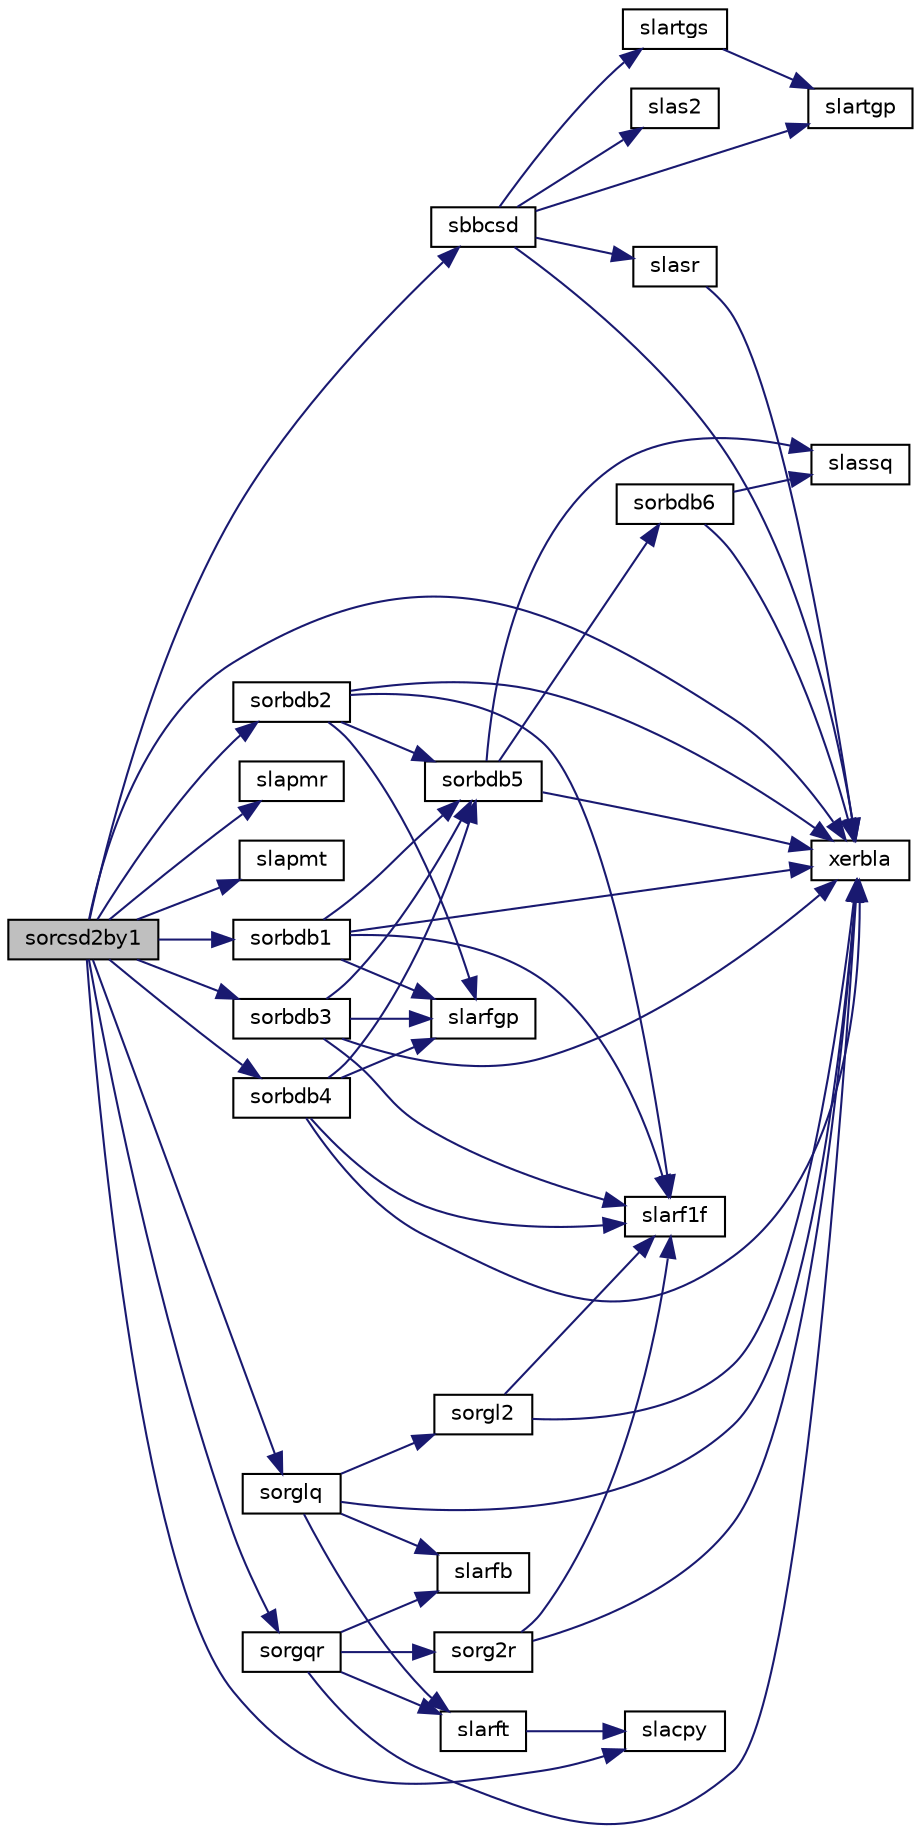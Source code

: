 digraph "sorcsd2by1"
{
 // LATEX_PDF_SIZE
  edge [fontname="Helvetica",fontsize="10",labelfontname="Helvetica",labelfontsize="10"];
  node [fontname="Helvetica",fontsize="10",shape=record];
  rankdir="LR";
  Node1 [label="sorcsd2by1",height=0.2,width=0.4,color="black", fillcolor="grey75", style="filled", fontcolor="black",tooltip="SORCSD2BY1"];
  Node1 -> Node2 [color="midnightblue",fontsize="10",style="solid",fontname="Helvetica"];
  Node2 [label="sbbcsd",height=0.2,width=0.4,color="black", fillcolor="white", style="filled",URL="$sbbcsd_8f.html#a95bdd6e44aed23173e9a0c93c32dad78",tooltip="SBBCSD"];
  Node2 -> Node3 [color="midnightblue",fontsize="10",style="solid",fontname="Helvetica"];
  Node3 [label="slartgp",height=0.2,width=0.4,color="black", fillcolor="white", style="filled",URL="$slartgp_8f.html#af196d96b7826d09326521d4a30b4bca4",tooltip="SLARTGP generates a plane rotation so that the diagonal is nonnegative."];
  Node2 -> Node4 [color="midnightblue",fontsize="10",style="solid",fontname="Helvetica"];
  Node4 [label="slartgs",height=0.2,width=0.4,color="black", fillcolor="white", style="filled",URL="$slartgs_8f.html#a5552a576646eb8832059779329850eee",tooltip="SLARTGS generates a plane rotation designed to introduce a bulge in implicit QR iteration for the bid..."];
  Node4 -> Node3 [color="midnightblue",fontsize="10",style="solid",fontname="Helvetica"];
  Node2 -> Node5 [color="midnightblue",fontsize="10",style="solid",fontname="Helvetica"];
  Node5 [label="slas2",height=0.2,width=0.4,color="black", fillcolor="white", style="filled",URL="$slas2_8f.html#a7047efd8096db5f0724f79cad80e4127",tooltip="SLAS2 computes singular values of a 2-by-2 triangular matrix."];
  Node2 -> Node6 [color="midnightblue",fontsize="10",style="solid",fontname="Helvetica"];
  Node6 [label="slasr",height=0.2,width=0.4,color="black", fillcolor="white", style="filled",URL="$slasr_8f.html#a60f6d566e3a36c43835b0ff3055879dc",tooltip="SLASR applies a sequence of plane rotations to a general rectangular matrix."];
  Node6 -> Node7 [color="midnightblue",fontsize="10",style="solid",fontname="Helvetica"];
  Node7 [label="xerbla",height=0.2,width=0.4,color="black", fillcolor="white", style="filled",URL="$xerbla_8f.html#a377ee61015baf8dea7770b3a404b1c07",tooltip="XERBLA"];
  Node2 -> Node7 [color="midnightblue",fontsize="10",style="solid",fontname="Helvetica"];
  Node1 -> Node8 [color="midnightblue",fontsize="10",style="solid",fontname="Helvetica"];
  Node8 [label="slacpy",height=0.2,width=0.4,color="black", fillcolor="white", style="filled",URL="$slacpy_8f.html#a7780c991533ce8dd1f2c22ae2d563f08",tooltip="SLACPY copies all or part of one two-dimensional array to another."];
  Node1 -> Node9 [color="midnightblue",fontsize="10",style="solid",fontname="Helvetica"];
  Node9 [label="slapmr",height=0.2,width=0.4,color="black", fillcolor="white", style="filled",URL="$slapmr_8f.html#a5ad4bdeb82a74b27d192a908f1d6295e",tooltip="SLAPMR rearranges rows of a matrix as specified by a permutation vector."];
  Node1 -> Node10 [color="midnightblue",fontsize="10",style="solid",fontname="Helvetica"];
  Node10 [label="slapmt",height=0.2,width=0.4,color="black", fillcolor="white", style="filled",URL="$slapmt_8f.html#a72bfc1f0a2aab3861a3ca7a65254b309",tooltip="SLAPMT performs a forward or backward permutation of the columns of a matrix."];
  Node1 -> Node11 [color="midnightblue",fontsize="10",style="solid",fontname="Helvetica"];
  Node11 [label="sorbdb1",height=0.2,width=0.4,color="black", fillcolor="white", style="filled",URL="$sorbdb1_8f.html#a31d935d8edae9da9d6e3b5edeb4998fa",tooltip="SORBDB1"];
  Node11 -> Node12 [color="midnightblue",fontsize="10",style="solid",fontname="Helvetica"];
  Node12 [label="slarf1f",height=0.2,width=0.4,color="black", fillcolor="white", style="filled",URL="$slarf1f_8f.html#aefd3efd961011e8288e1a09bb2e04b99",tooltip="SLARF1F applies an elementary reflector to a general rectangular"];
  Node11 -> Node13 [color="midnightblue",fontsize="10",style="solid",fontname="Helvetica"];
  Node13 [label="slarfgp",height=0.2,width=0.4,color="black", fillcolor="white", style="filled",URL="$slarfgp_8f.html#a351df0aa98f1b5eadb275685a8480ac9",tooltip="SLARFGP generates an elementary reflector (Householder matrix) with non-negative beta."];
  Node11 -> Node14 [color="midnightblue",fontsize="10",style="solid",fontname="Helvetica"];
  Node14 [label="sorbdb5",height=0.2,width=0.4,color="black", fillcolor="white", style="filled",URL="$sorbdb5_8f.html#abf51e243eca31fe1566decd4a629e5f6",tooltip="SORBDB5"];
  Node14 -> Node15 [color="midnightblue",fontsize="10",style="solid",fontname="Helvetica"];
  Node15 [label="slassq",height=0.2,width=0.4,color="black", fillcolor="white", style="filled",URL="$slassq_8f90.html#a0596b4bfa745d0d1c5817d4790921cda",tooltip="SLASSQ updates a sum of squares represented in scaled form."];
  Node14 -> Node16 [color="midnightblue",fontsize="10",style="solid",fontname="Helvetica"];
  Node16 [label="sorbdb6",height=0.2,width=0.4,color="black", fillcolor="white", style="filled",URL="$sorbdb6_8f.html#a36353c494c2aea670e72ed5dcea5201f",tooltip="SORBDB6"];
  Node16 -> Node15 [color="midnightblue",fontsize="10",style="solid",fontname="Helvetica"];
  Node16 -> Node7 [color="midnightblue",fontsize="10",style="solid",fontname="Helvetica"];
  Node14 -> Node7 [color="midnightblue",fontsize="10",style="solid",fontname="Helvetica"];
  Node11 -> Node7 [color="midnightblue",fontsize="10",style="solid",fontname="Helvetica"];
  Node1 -> Node17 [color="midnightblue",fontsize="10",style="solid",fontname="Helvetica"];
  Node17 [label="sorbdb2",height=0.2,width=0.4,color="black", fillcolor="white", style="filled",URL="$sorbdb2_8f.html#a9a5fd4f10e3895159d520bac57eb8683",tooltip="SORBDB2"];
  Node17 -> Node12 [color="midnightblue",fontsize="10",style="solid",fontname="Helvetica"];
  Node17 -> Node13 [color="midnightblue",fontsize="10",style="solid",fontname="Helvetica"];
  Node17 -> Node14 [color="midnightblue",fontsize="10",style="solid",fontname="Helvetica"];
  Node17 -> Node7 [color="midnightblue",fontsize="10",style="solid",fontname="Helvetica"];
  Node1 -> Node18 [color="midnightblue",fontsize="10",style="solid",fontname="Helvetica"];
  Node18 [label="sorbdb3",height=0.2,width=0.4,color="black", fillcolor="white", style="filled",URL="$sorbdb3_8f.html#ae4752c68522d7218fd781383a7308c0f",tooltip="SORBDB3"];
  Node18 -> Node12 [color="midnightblue",fontsize="10",style="solid",fontname="Helvetica"];
  Node18 -> Node13 [color="midnightblue",fontsize="10",style="solid",fontname="Helvetica"];
  Node18 -> Node14 [color="midnightblue",fontsize="10",style="solid",fontname="Helvetica"];
  Node18 -> Node7 [color="midnightblue",fontsize="10",style="solid",fontname="Helvetica"];
  Node1 -> Node19 [color="midnightblue",fontsize="10",style="solid",fontname="Helvetica"];
  Node19 [label="sorbdb4",height=0.2,width=0.4,color="black", fillcolor="white", style="filled",URL="$sorbdb4_8f.html#a6a8762a4542b580469de05b86e308330",tooltip="SORBDB4"];
  Node19 -> Node12 [color="midnightblue",fontsize="10",style="solid",fontname="Helvetica"];
  Node19 -> Node13 [color="midnightblue",fontsize="10",style="solid",fontname="Helvetica"];
  Node19 -> Node14 [color="midnightblue",fontsize="10",style="solid",fontname="Helvetica"];
  Node19 -> Node7 [color="midnightblue",fontsize="10",style="solid",fontname="Helvetica"];
  Node1 -> Node20 [color="midnightblue",fontsize="10",style="solid",fontname="Helvetica"];
  Node20 [label="sorglq",height=0.2,width=0.4,color="black", fillcolor="white", style="filled",URL="$sorglq_8f.html#a8b87e67e784eb5e539af30998f065f9a",tooltip="SORGLQ"];
  Node20 -> Node21 [color="midnightblue",fontsize="10",style="solid",fontname="Helvetica"];
  Node21 [label="slarfb",height=0.2,width=0.4,color="black", fillcolor="white", style="filled",URL="$slarfb_8f.html#abd00c98d81aee1efa14e838bafa8078a",tooltip="SLARFB applies a block reflector or its transpose to a general rectangular matrix."];
  Node20 -> Node22 [color="midnightblue",fontsize="10",style="solid",fontname="Helvetica"];
  Node22 [label="slarft",height=0.2,width=0.4,color="black", fillcolor="white", style="filled",URL="$slarft_8f.html#a65328f5195290453fa03cb785888a95d",tooltip="SLARFT forms the triangular factor T of a block reflector H = I - vtvH"];
  Node22 -> Node8 [color="midnightblue",fontsize="10",style="solid",fontname="Helvetica"];
  Node20 -> Node23 [color="midnightblue",fontsize="10",style="solid",fontname="Helvetica"];
  Node23 [label="sorgl2",height=0.2,width=0.4,color="black", fillcolor="white", style="filled",URL="$sorgl2_8f.html#a6c5ddf321dc8c32d8cf96e9778305a6a",tooltip="SORGL2"];
  Node23 -> Node12 [color="midnightblue",fontsize="10",style="solid",fontname="Helvetica"];
  Node23 -> Node7 [color="midnightblue",fontsize="10",style="solid",fontname="Helvetica"];
  Node20 -> Node7 [color="midnightblue",fontsize="10",style="solid",fontname="Helvetica"];
  Node1 -> Node24 [color="midnightblue",fontsize="10",style="solid",fontname="Helvetica"];
  Node24 [label="sorgqr",height=0.2,width=0.4,color="black", fillcolor="white", style="filled",URL="$sorgqr_8f.html#a8e0215e6bb8885ceda38c5435d4c28eb",tooltip="SORGQR"];
  Node24 -> Node21 [color="midnightblue",fontsize="10",style="solid",fontname="Helvetica"];
  Node24 -> Node22 [color="midnightblue",fontsize="10",style="solid",fontname="Helvetica"];
  Node24 -> Node25 [color="midnightblue",fontsize="10",style="solid",fontname="Helvetica"];
  Node25 [label="sorg2r",height=0.2,width=0.4,color="black", fillcolor="white", style="filled",URL="$sorg2r_8f.html#a4968b973936e8a9f1ae4ab1f252cb230",tooltip="SORG2R generates all or part of the orthogonal matrix Q from a QR factorization determined by sgeqrf ..."];
  Node25 -> Node12 [color="midnightblue",fontsize="10",style="solid",fontname="Helvetica"];
  Node25 -> Node7 [color="midnightblue",fontsize="10",style="solid",fontname="Helvetica"];
  Node24 -> Node7 [color="midnightblue",fontsize="10",style="solid",fontname="Helvetica"];
  Node1 -> Node7 [color="midnightblue",fontsize="10",style="solid",fontname="Helvetica"];
}
